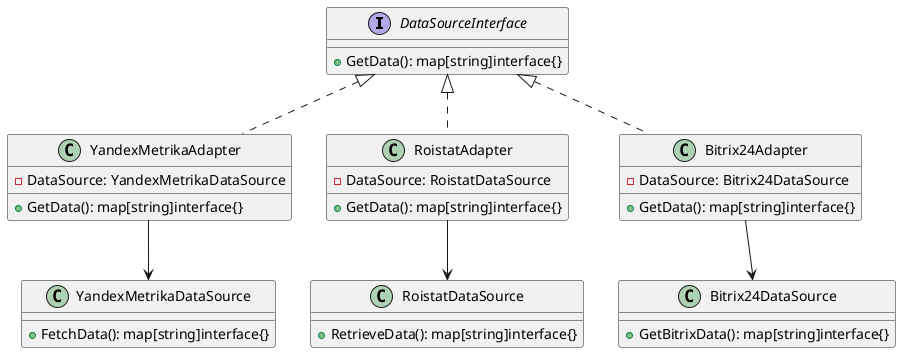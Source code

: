 @startuml
interface DataSourceInterface {
    +GetData(): map[string]interface{}
}

class YandexMetrikaDataSource {
    +FetchData(): map[string]interface{}
}

class RoistatDataSource {
    +RetrieveData(): map[string]interface{}
}

class Bitrix24DataSource {
    +GetBitrixData(): map[string]interface{}
}

class YandexMetrikaAdapter {
    -DataSource: YandexMetrikaDataSource
    +GetData(): map[string]interface{}
}

class RoistatAdapter {
    -DataSource: RoistatDataSource
    +GetData(): map[string]interface{}
}

class Bitrix24Adapter {
    -DataSource: Bitrix24DataSource
    +GetData(): map[string]interface{}
}

DataSourceInterface <|.. YandexMetrikaAdapter
DataSourceInterface <|.. RoistatAdapter
DataSourceInterface <|.. Bitrix24Adapter

YandexMetrikaAdapter --> YandexMetrikaDataSource
RoistatAdapter --> RoistatDataSource
Bitrix24Adapter --> Bitrix24DataSource
@enduml